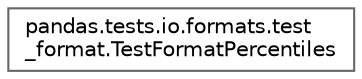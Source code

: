 digraph "Graphical Class Hierarchy"
{
 // LATEX_PDF_SIZE
  bgcolor="transparent";
  edge [fontname=Helvetica,fontsize=10,labelfontname=Helvetica,labelfontsize=10];
  node [fontname=Helvetica,fontsize=10,shape=box,height=0.2,width=0.4];
  rankdir="LR";
  Node0 [id="Node000000",label="pandas.tests.io.formats.test\l_format.TestFormatPercentiles",height=0.2,width=0.4,color="grey40", fillcolor="white", style="filled",URL="$d7/dfc/classpandas_1_1tests_1_1io_1_1formats_1_1test__format_1_1TestFormatPercentiles.html",tooltip=" "];
}
